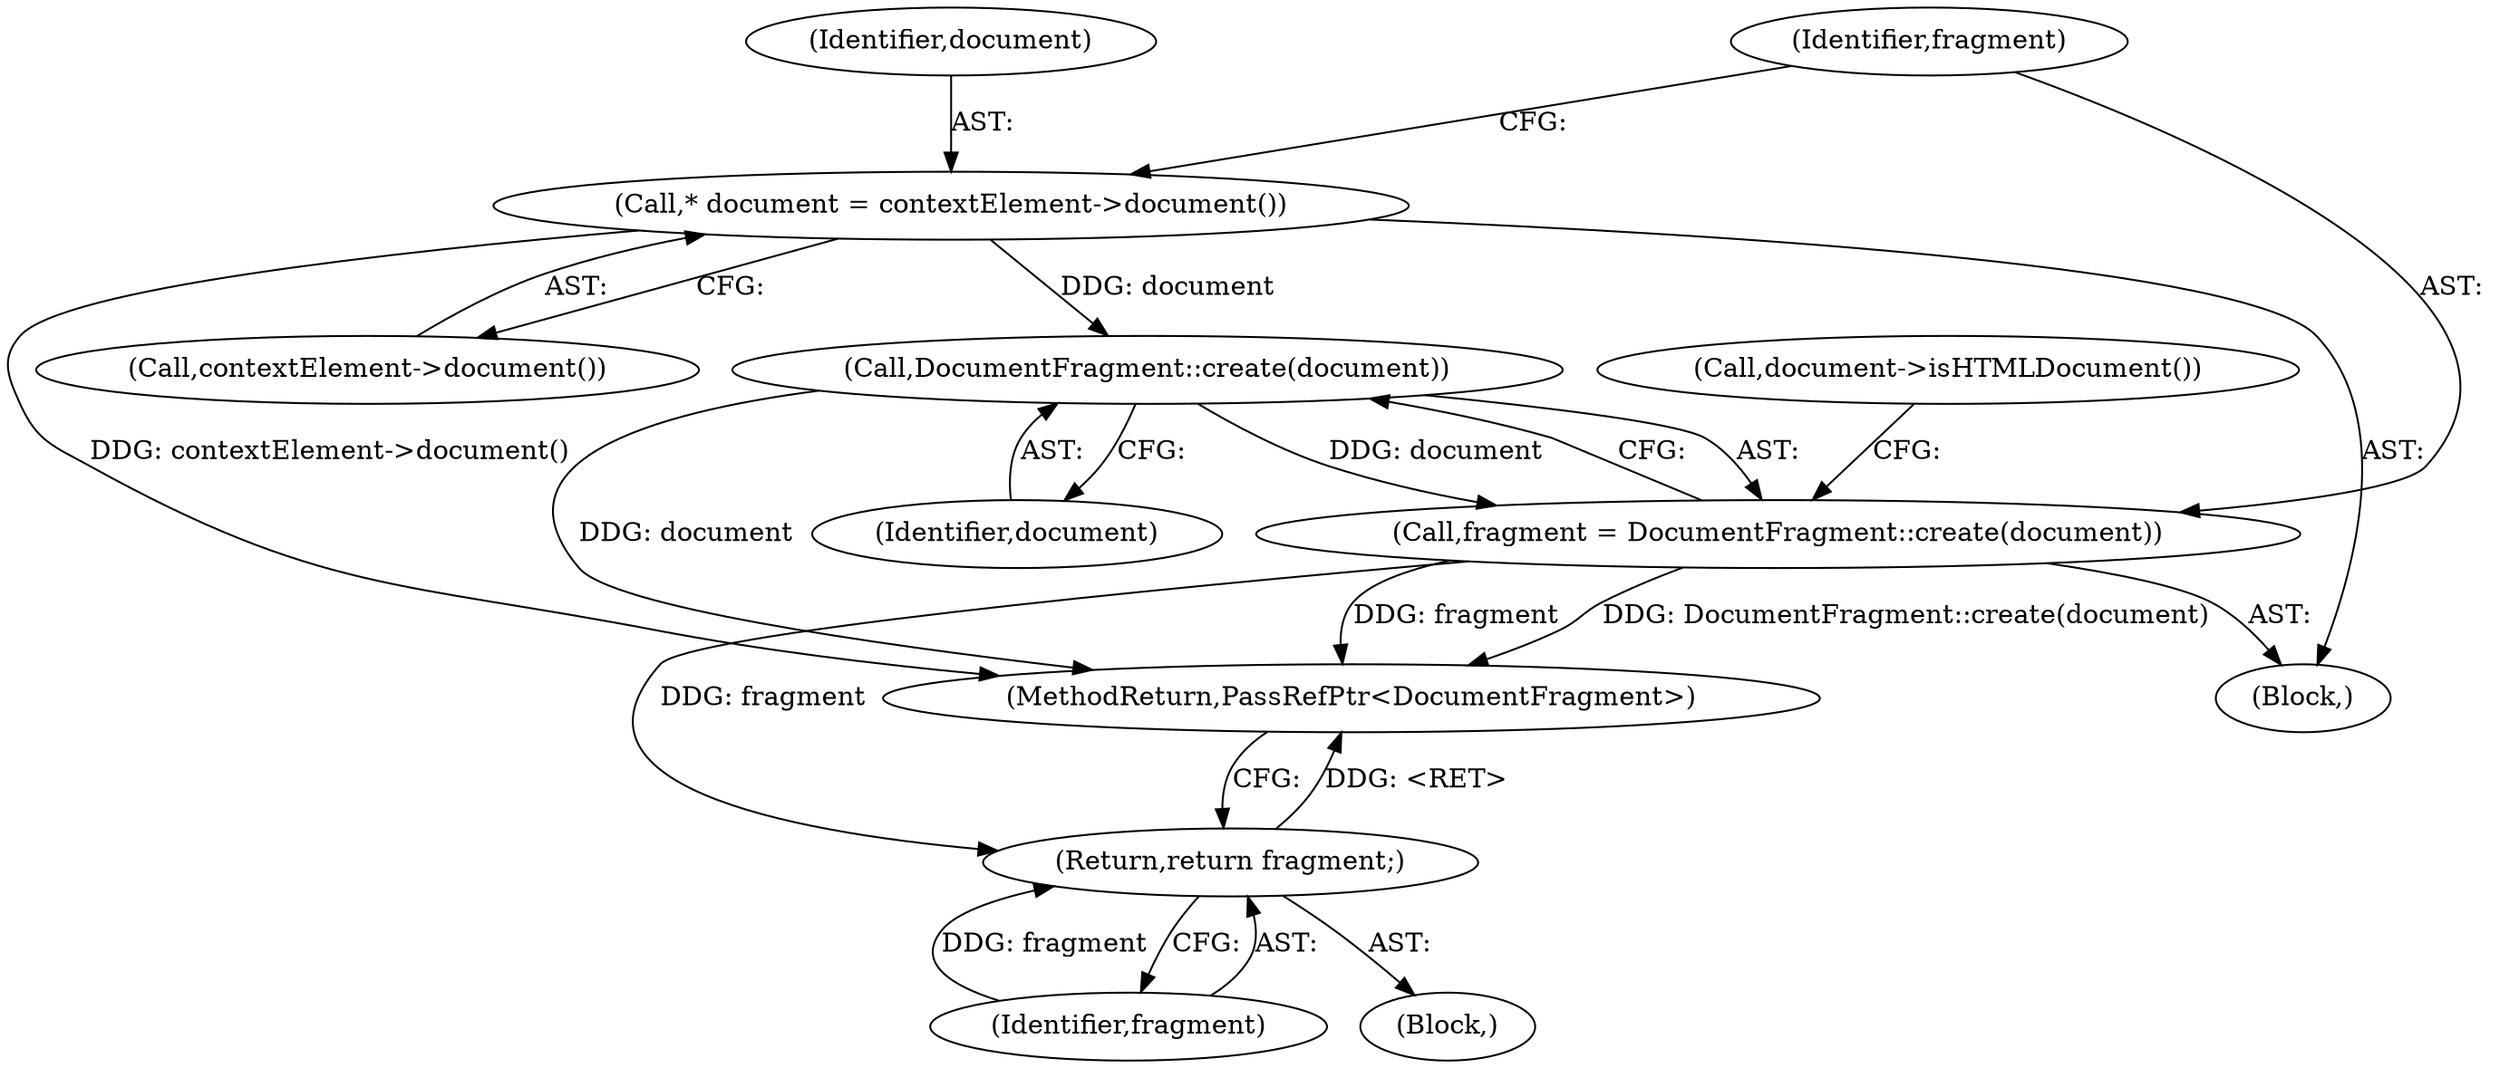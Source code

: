 digraph "0_Chrome_73edae623529f04c668268de49d00324b96166a2_4@API" {
"1000112" [label="(Call,DocumentFragment::create(document))"];
"1000106" [label="(Call,* document = contextElement->document())"];
"1000110" [label="(Call,fragment = DocumentFragment::create(document))"];
"1000120" [label="(Return,return fragment;)"];
"1000104" [label="(Block,)"];
"1000106" [label="(Call,* document = contextElement->document())"];
"1000110" [label="(Call,fragment = DocumentFragment::create(document))"];
"1000139" [label="(MethodReturn,PassRefPtr<DocumentFragment>)"];
"1000112" [label="(Call,DocumentFragment::create(document))"];
"1000111" [label="(Identifier,fragment)"];
"1000113" [label="(Identifier,document)"];
"1000120" [label="(Return,return fragment;)"];
"1000121" [label="(Identifier,fragment)"];
"1000108" [label="(Call,contextElement->document())"];
"1000116" [label="(Block,)"];
"1000107" [label="(Identifier,document)"];
"1000115" [label="(Call,document->isHTMLDocument())"];
"1000112" -> "1000110"  [label="AST: "];
"1000112" -> "1000113"  [label="CFG: "];
"1000113" -> "1000112"  [label="AST: "];
"1000110" -> "1000112"  [label="CFG: "];
"1000112" -> "1000139"  [label="DDG: document"];
"1000112" -> "1000110"  [label="DDG: document"];
"1000106" -> "1000112"  [label="DDG: document"];
"1000106" -> "1000104"  [label="AST: "];
"1000106" -> "1000108"  [label="CFG: "];
"1000107" -> "1000106"  [label="AST: "];
"1000108" -> "1000106"  [label="AST: "];
"1000111" -> "1000106"  [label="CFG: "];
"1000106" -> "1000139"  [label="DDG: contextElement->document()"];
"1000110" -> "1000104"  [label="AST: "];
"1000111" -> "1000110"  [label="AST: "];
"1000115" -> "1000110"  [label="CFG: "];
"1000110" -> "1000139"  [label="DDG: fragment"];
"1000110" -> "1000139"  [label="DDG: DocumentFragment::create(document)"];
"1000110" -> "1000120"  [label="DDG: fragment"];
"1000120" -> "1000116"  [label="AST: "];
"1000120" -> "1000121"  [label="CFG: "];
"1000121" -> "1000120"  [label="AST: "];
"1000139" -> "1000120"  [label="CFG: "];
"1000120" -> "1000139"  [label="DDG: <RET>"];
"1000121" -> "1000120"  [label="DDG: fragment"];
}
